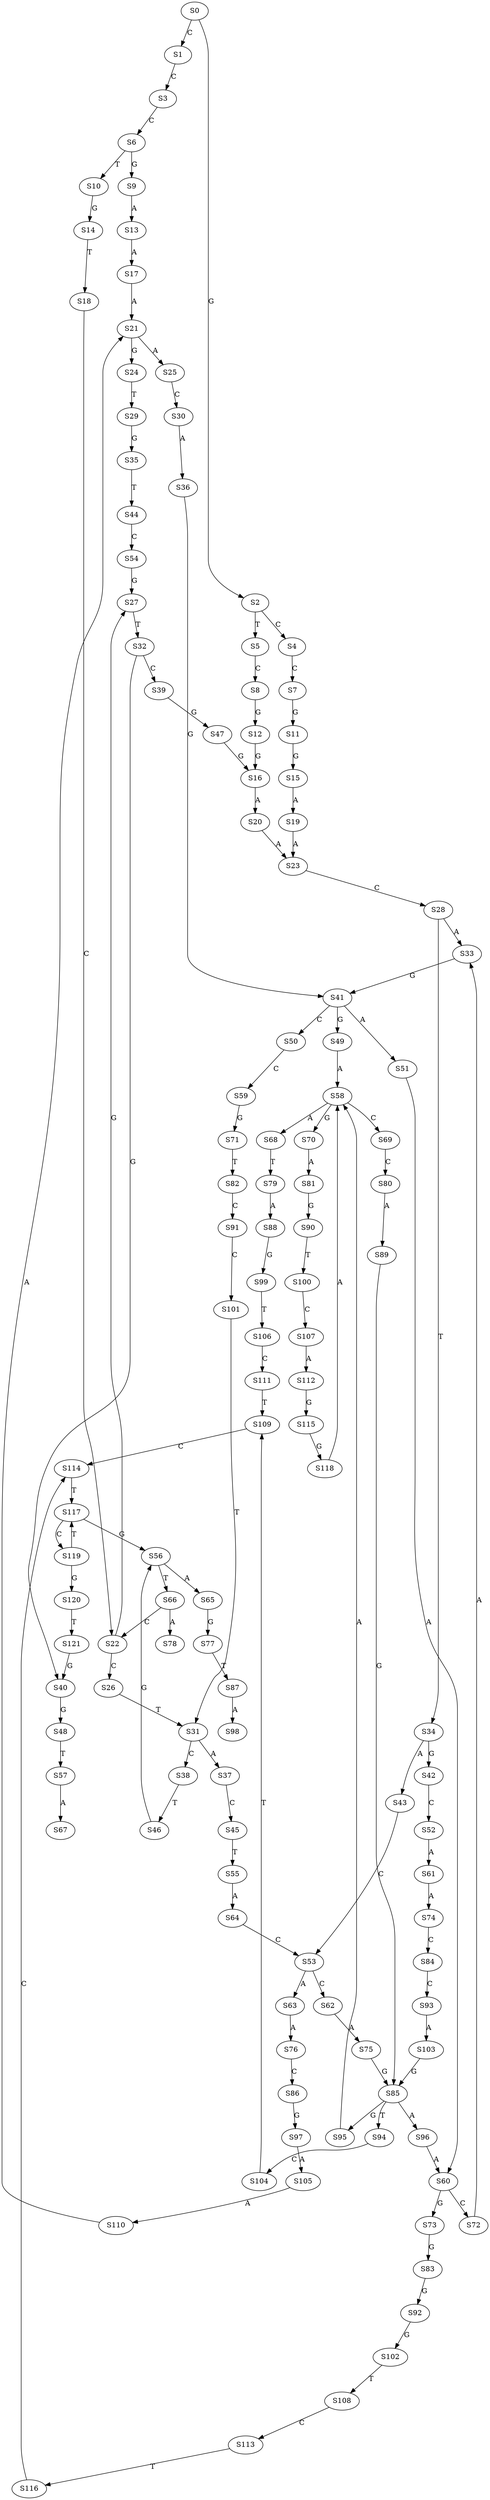 strict digraph  {
	S0 -> S1 [ label = C ];
	S0 -> S2 [ label = G ];
	S1 -> S3 [ label = C ];
	S2 -> S4 [ label = C ];
	S2 -> S5 [ label = T ];
	S3 -> S6 [ label = C ];
	S4 -> S7 [ label = C ];
	S5 -> S8 [ label = C ];
	S6 -> S9 [ label = G ];
	S6 -> S10 [ label = T ];
	S7 -> S11 [ label = G ];
	S8 -> S12 [ label = G ];
	S9 -> S13 [ label = A ];
	S10 -> S14 [ label = G ];
	S11 -> S15 [ label = G ];
	S12 -> S16 [ label = G ];
	S13 -> S17 [ label = A ];
	S14 -> S18 [ label = T ];
	S15 -> S19 [ label = A ];
	S16 -> S20 [ label = A ];
	S17 -> S21 [ label = A ];
	S18 -> S22 [ label = C ];
	S19 -> S23 [ label = A ];
	S20 -> S23 [ label = A ];
	S21 -> S24 [ label = G ];
	S21 -> S25 [ label = A ];
	S22 -> S26 [ label = C ];
	S22 -> S27 [ label = G ];
	S23 -> S28 [ label = C ];
	S24 -> S29 [ label = T ];
	S25 -> S30 [ label = C ];
	S26 -> S31 [ label = T ];
	S27 -> S32 [ label = T ];
	S28 -> S33 [ label = A ];
	S28 -> S34 [ label = T ];
	S29 -> S35 [ label = G ];
	S30 -> S36 [ label = A ];
	S31 -> S37 [ label = A ];
	S31 -> S38 [ label = C ];
	S32 -> S39 [ label = C ];
	S32 -> S40 [ label = G ];
	S33 -> S41 [ label = G ];
	S34 -> S42 [ label = G ];
	S34 -> S43 [ label = A ];
	S35 -> S44 [ label = T ];
	S36 -> S41 [ label = G ];
	S37 -> S45 [ label = C ];
	S38 -> S46 [ label = T ];
	S39 -> S47 [ label = G ];
	S40 -> S48 [ label = G ];
	S41 -> S49 [ label = G ];
	S41 -> S50 [ label = C ];
	S41 -> S51 [ label = A ];
	S42 -> S52 [ label = C ];
	S43 -> S53 [ label = C ];
	S44 -> S54 [ label = C ];
	S45 -> S55 [ label = T ];
	S46 -> S56 [ label = G ];
	S47 -> S16 [ label = G ];
	S48 -> S57 [ label = T ];
	S49 -> S58 [ label = A ];
	S50 -> S59 [ label = C ];
	S51 -> S60 [ label = A ];
	S52 -> S61 [ label = A ];
	S53 -> S62 [ label = C ];
	S53 -> S63 [ label = A ];
	S54 -> S27 [ label = G ];
	S55 -> S64 [ label = A ];
	S56 -> S65 [ label = A ];
	S56 -> S66 [ label = T ];
	S57 -> S67 [ label = A ];
	S58 -> S68 [ label = A ];
	S58 -> S69 [ label = C ];
	S58 -> S70 [ label = G ];
	S59 -> S71 [ label = G ];
	S60 -> S72 [ label = C ];
	S60 -> S73 [ label = G ];
	S61 -> S74 [ label = A ];
	S62 -> S75 [ label = A ];
	S63 -> S76 [ label = A ];
	S64 -> S53 [ label = C ];
	S65 -> S77 [ label = G ];
	S66 -> S78 [ label = A ];
	S66 -> S22 [ label = C ];
	S68 -> S79 [ label = T ];
	S69 -> S80 [ label = C ];
	S70 -> S81 [ label = A ];
	S71 -> S82 [ label = T ];
	S72 -> S33 [ label = A ];
	S73 -> S83 [ label = G ];
	S74 -> S84 [ label = C ];
	S75 -> S85 [ label = G ];
	S76 -> S86 [ label = C ];
	S77 -> S87 [ label = T ];
	S79 -> S88 [ label = A ];
	S80 -> S89 [ label = A ];
	S81 -> S90 [ label = G ];
	S82 -> S91 [ label = C ];
	S83 -> S92 [ label = G ];
	S84 -> S93 [ label = C ];
	S85 -> S94 [ label = T ];
	S85 -> S95 [ label = G ];
	S85 -> S96 [ label = A ];
	S86 -> S97 [ label = G ];
	S87 -> S98 [ label = A ];
	S88 -> S99 [ label = G ];
	S89 -> S85 [ label = G ];
	S90 -> S100 [ label = T ];
	S91 -> S101 [ label = C ];
	S92 -> S102 [ label = G ];
	S93 -> S103 [ label = A ];
	S94 -> S104 [ label = C ];
	S95 -> S58 [ label = A ];
	S96 -> S60 [ label = A ];
	S97 -> S105 [ label = A ];
	S99 -> S106 [ label = T ];
	S100 -> S107 [ label = C ];
	S101 -> S31 [ label = T ];
	S102 -> S108 [ label = T ];
	S103 -> S85 [ label = G ];
	S104 -> S109 [ label = T ];
	S105 -> S110 [ label = A ];
	S106 -> S111 [ label = C ];
	S107 -> S112 [ label = A ];
	S108 -> S113 [ label = C ];
	S109 -> S114 [ label = C ];
	S110 -> S21 [ label = A ];
	S111 -> S109 [ label = T ];
	S112 -> S115 [ label = G ];
	S113 -> S116 [ label = T ];
	S114 -> S117 [ label = T ];
	S115 -> S118 [ label = G ];
	S116 -> S114 [ label = C ];
	S117 -> S56 [ label = G ];
	S117 -> S119 [ label = C ];
	S118 -> S58 [ label = A ];
	S119 -> S117 [ label = T ];
	S119 -> S120 [ label = G ];
	S120 -> S121 [ label = T ];
	S121 -> S40 [ label = G ];
}
